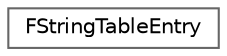 digraph "Graphical Class Hierarchy"
{
 // INTERACTIVE_SVG=YES
 // LATEX_PDF_SIZE
  bgcolor="transparent";
  edge [fontname=Helvetica,fontsize=10,labelfontname=Helvetica,labelfontsize=10];
  node [fontname=Helvetica,fontsize=10,shape=box,height=0.2,width=0.4];
  rankdir="LR";
  Node0 [id="Node000000",label="FStringTableEntry",height=0.2,width=0.4,color="grey40", fillcolor="white", style="filled",URL="$d4/d3c/classFStringTableEntry.html",tooltip="Entry within a string table."];
}
